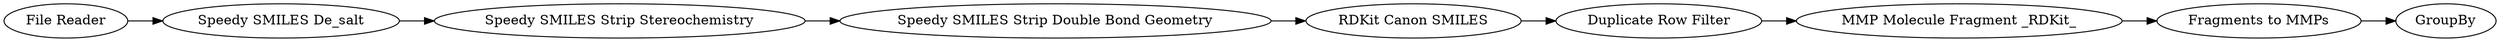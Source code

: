 digraph {
	7 -> 104
	97 -> 8
	8 -> 6
	4 -> 97
	3 -> 4
	1 -> 2
	2 -> 3
	6 -> 7
	1 [label="File Reader"]
	7 [label="Fragments to MMPs"]
	104 [label=GroupBy]
	97 [label="RDKit Canon SMILES"]
	4 [label="Speedy SMILES Strip Double Bond Geometry"]
	8 [label="Duplicate Row Filter"]
	6 [label="MMP Molecule Fragment _RDKit_"]
	3 [label="Speedy SMILES Strip Stereochemistry"]
	2 [label="Speedy SMILES De_salt"]
	rankdir=LR
}
